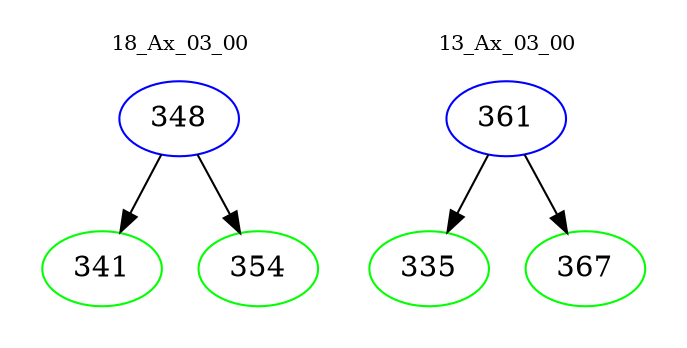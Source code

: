 digraph{
subgraph cluster_0 {
color = white
label = "18_Ax_03_00";
fontsize=10;
T0_348 [label="348", color="blue"]
T0_348 -> T0_341 [color="black"]
T0_341 [label="341", color="green"]
T0_348 -> T0_354 [color="black"]
T0_354 [label="354", color="green"]
}
subgraph cluster_1 {
color = white
label = "13_Ax_03_00";
fontsize=10;
T1_361 [label="361", color="blue"]
T1_361 -> T1_335 [color="black"]
T1_335 [label="335", color="green"]
T1_361 -> T1_367 [color="black"]
T1_367 [label="367", color="green"]
}
}
